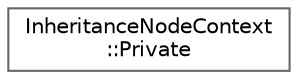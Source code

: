 digraph "Graphical Class Hierarchy"
{
 // INTERACTIVE_SVG=YES
 // LATEX_PDF_SIZE
  bgcolor="transparent";
  edge [fontname=Helvetica,fontsize=10,labelfontname=Helvetica,labelfontsize=10];
  node [fontname=Helvetica,fontsize=10,shape=box,height=0.2,width=0.4];
  rankdir="LR";
  Node0 [id="Node000000",label="InheritanceNodeContext\l::Private",height=0.2,width=0.4,color="grey40", fillcolor="white", style="filled",URL="$d7/d5e/class_inheritance_node_context_1_1_private.html",tooltip=" "];
}
